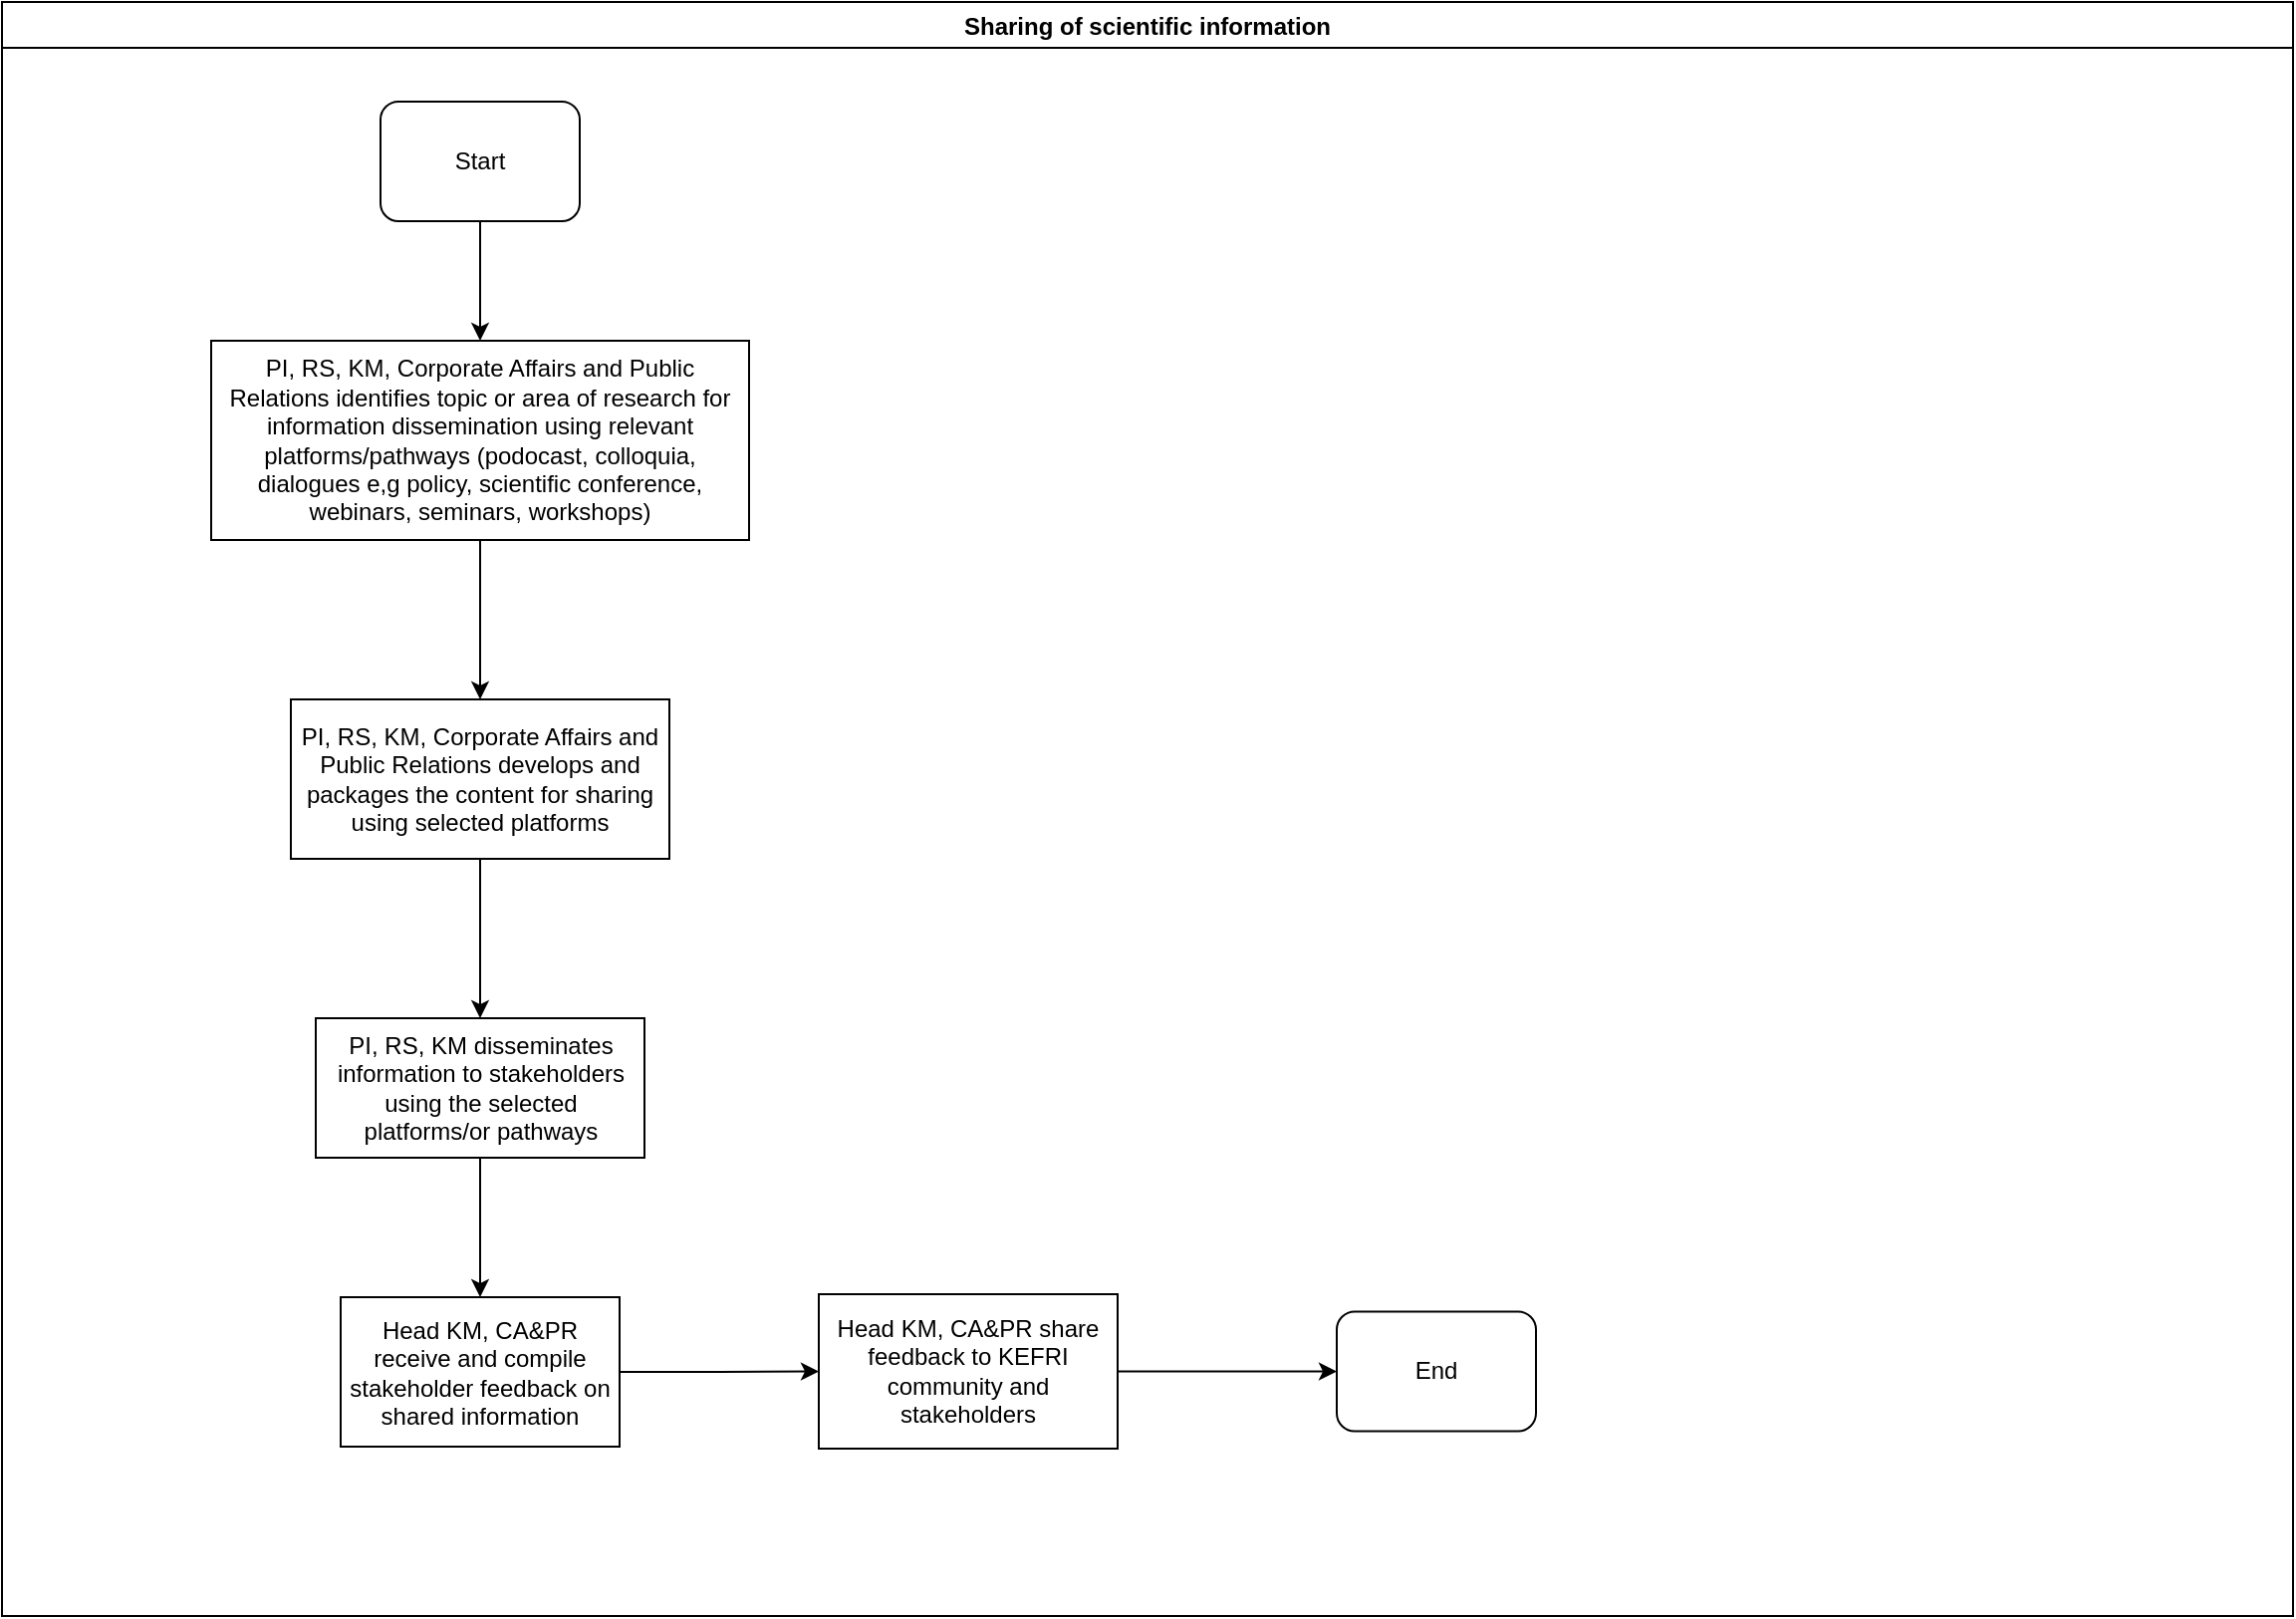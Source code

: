 <mxfile version="14.2.7" type="github">
  <diagram id="o-iGnY0mDEb7yioBF5pD" name="Page-1">
    <mxGraphModel dx="1038" dy="547" grid="1" gridSize="10" guides="1" tooltips="1" connect="1" arrows="1" fold="1" page="1" pageScale="1" pageWidth="1169" pageHeight="827" math="0" shadow="0">
      <root>
        <mxCell id="0" />
        <mxCell id="1" parent="0" />
        <mxCell id="jialteLq5rZHsZwc3br7-1" value="Sharing of scientific information" style="swimlane;" vertex="1" parent="1">
          <mxGeometry x="10" y="10" width="1150" height="810" as="geometry" />
        </mxCell>
        <mxCell id="jialteLq5rZHsZwc3br7-2" value="Start" style="rounded=1;whiteSpace=wrap;html=1;" vertex="1" parent="jialteLq5rZHsZwc3br7-1">
          <mxGeometry x="190" y="50" width="100" height="60" as="geometry" />
        </mxCell>
        <mxCell id="jialteLq5rZHsZwc3br7-5" value="PI, RS, KM, Corporate Affairs and Public Relations identifies topic or area of research for information dissemination using relevant platforms/pathways (podocast, colloquia, dialogues e,g policy, scientific conference, webinars, seminars, workshops)" style="rounded=0;whiteSpace=wrap;html=1;" vertex="1" parent="jialteLq5rZHsZwc3br7-1">
          <mxGeometry x="105" y="170" width="270" height="100" as="geometry" />
        </mxCell>
        <mxCell id="jialteLq5rZHsZwc3br7-4" value="" style="edgeStyle=orthogonalEdgeStyle;rounded=0;orthogonalLoop=1;jettySize=auto;html=1;" edge="1" parent="jialteLq5rZHsZwc3br7-1" source="jialteLq5rZHsZwc3br7-2" target="jialteLq5rZHsZwc3br7-5">
          <mxGeometry relative="1" as="geometry">
            <mxPoint x="240" y="190" as="targetPoint" />
          </mxGeometry>
        </mxCell>
        <mxCell id="jialteLq5rZHsZwc3br7-6" value="PI, RS, KM, Corporate Affairs and Public Relations develops and packages the content for sharing using selected platforms" style="whiteSpace=wrap;html=1;rounded=0;" vertex="1" parent="jialteLq5rZHsZwc3br7-1">
          <mxGeometry x="145" y="350" width="190" height="80" as="geometry" />
        </mxCell>
        <mxCell id="jialteLq5rZHsZwc3br7-7" value="" style="edgeStyle=orthogonalEdgeStyle;rounded=0;orthogonalLoop=1;jettySize=auto;html=1;" edge="1" parent="jialteLq5rZHsZwc3br7-1" source="jialteLq5rZHsZwc3br7-5" target="jialteLq5rZHsZwc3br7-6">
          <mxGeometry relative="1" as="geometry" />
        </mxCell>
        <mxCell id="jialteLq5rZHsZwc3br7-8" value="PI, RS, KM disseminates information to stakeholders using the selected platforms/or pathways" style="whiteSpace=wrap;html=1;rounded=0;" vertex="1" parent="jialteLq5rZHsZwc3br7-1">
          <mxGeometry x="157.5" y="510" width="165" height="70" as="geometry" />
        </mxCell>
        <mxCell id="jialteLq5rZHsZwc3br7-9" value="" style="edgeStyle=orthogonalEdgeStyle;rounded=0;orthogonalLoop=1;jettySize=auto;html=1;" edge="1" parent="jialteLq5rZHsZwc3br7-1" source="jialteLq5rZHsZwc3br7-6" target="jialteLq5rZHsZwc3br7-8">
          <mxGeometry relative="1" as="geometry" />
        </mxCell>
        <mxCell id="jialteLq5rZHsZwc3br7-10" value="Head KM, CA&amp;amp;PR receive and compile stakeholder feedback on shared information" style="whiteSpace=wrap;html=1;rounded=0;" vertex="1" parent="jialteLq5rZHsZwc3br7-1">
          <mxGeometry x="170" y="650" width="140" height="75" as="geometry" />
        </mxCell>
        <mxCell id="jialteLq5rZHsZwc3br7-11" value="" style="edgeStyle=orthogonalEdgeStyle;rounded=0;orthogonalLoop=1;jettySize=auto;html=1;" edge="1" parent="jialteLq5rZHsZwc3br7-1" source="jialteLq5rZHsZwc3br7-8" target="jialteLq5rZHsZwc3br7-10">
          <mxGeometry relative="1" as="geometry" />
        </mxCell>
        <mxCell id="jialteLq5rZHsZwc3br7-14" value="Head KM, CA&amp;amp;PR share feedback to KEFRI community and stakeholders" style="whiteSpace=wrap;html=1;rounded=0;" vertex="1" parent="jialteLq5rZHsZwc3br7-1">
          <mxGeometry x="410" y="648.5" width="150" height="77.5" as="geometry" />
        </mxCell>
        <mxCell id="jialteLq5rZHsZwc3br7-15" value="" style="edgeStyle=orthogonalEdgeStyle;rounded=0;orthogonalLoop=1;jettySize=auto;html=1;" edge="1" parent="jialteLq5rZHsZwc3br7-1" source="jialteLq5rZHsZwc3br7-10" target="jialteLq5rZHsZwc3br7-14">
          <mxGeometry relative="1" as="geometry" />
        </mxCell>
        <mxCell id="jialteLq5rZHsZwc3br7-18" value="End" style="rounded=1;whiteSpace=wrap;html=1;" vertex="1" parent="jialteLq5rZHsZwc3br7-1">
          <mxGeometry x="670" y="657.25" width="100" height="60" as="geometry" />
        </mxCell>
        <mxCell id="jialteLq5rZHsZwc3br7-17" value="" style="edgeStyle=orthogonalEdgeStyle;rounded=0;orthogonalLoop=1;jettySize=auto;html=1;entryX=0;entryY=0.5;entryDx=0;entryDy=0;" edge="1" parent="jialteLq5rZHsZwc3br7-1" source="jialteLq5rZHsZwc3br7-14" target="jialteLq5rZHsZwc3br7-18">
          <mxGeometry relative="1" as="geometry">
            <mxPoint x="655.0" y="687.3" as="targetPoint" />
          </mxGeometry>
        </mxCell>
      </root>
    </mxGraphModel>
  </diagram>
</mxfile>
